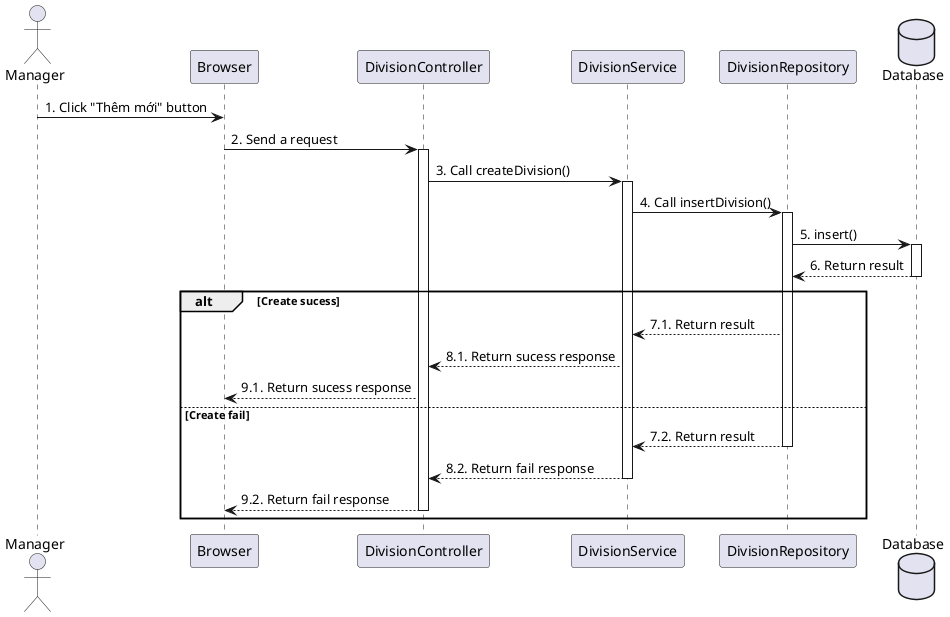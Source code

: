 @startuml
actor Manager as Manager

participant Browser as a
participant DivisionController as b
participant DivisionService as c
participant DivisionRepository as d
database Database as e

Manager -> a: 1. Click "Thêm mới" button
a -> b++: 2. Send a request
b -> c++: 3. Call createDivision()
c -> d++: 4. Call insertDivision()
d -> e++: 5. insert()

e --> d--: 6. Return result
alt Create sucess 
    d --> c: 7.1. Return result
    c --> b: 8.1. Return sucess response
    b --> a: 9.1. Return sucess response
else Create fail
    d --> c--: 7.2. Return result
    c --> b--: 8.2. Return fail response
    b --> a--: 9.2. Return fail response
end
@endumls